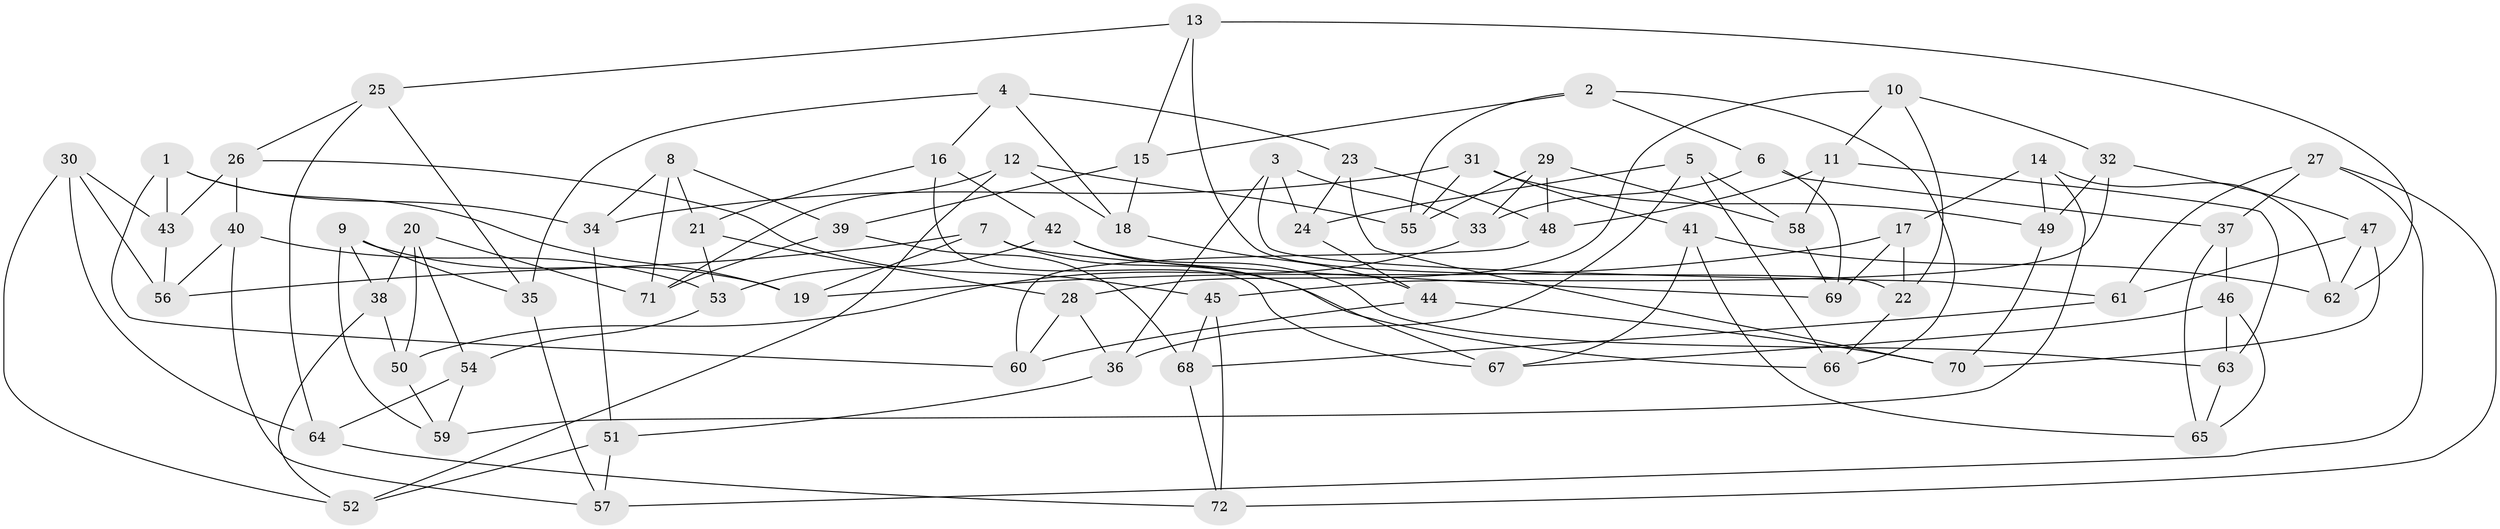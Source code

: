 // coarse degree distribution, {6: 0.5116279069767442, 5: 0.13953488372093023, 4: 0.3023255813953488, 3: 0.046511627906976744}
// Generated by graph-tools (version 1.1) at 2025/42/03/06/25 10:42:24]
// undirected, 72 vertices, 144 edges
graph export_dot {
graph [start="1"]
  node [color=gray90,style=filled];
  1;
  2;
  3;
  4;
  5;
  6;
  7;
  8;
  9;
  10;
  11;
  12;
  13;
  14;
  15;
  16;
  17;
  18;
  19;
  20;
  21;
  22;
  23;
  24;
  25;
  26;
  27;
  28;
  29;
  30;
  31;
  32;
  33;
  34;
  35;
  36;
  37;
  38;
  39;
  40;
  41;
  42;
  43;
  44;
  45;
  46;
  47;
  48;
  49;
  50;
  51;
  52;
  53;
  54;
  55;
  56;
  57;
  58;
  59;
  60;
  61;
  62;
  63;
  64;
  65;
  66;
  67;
  68;
  69;
  70;
  71;
  72;
  1 -- 19;
  1 -- 43;
  1 -- 60;
  1 -- 34;
  2 -- 6;
  2 -- 55;
  2 -- 15;
  2 -- 66;
  3 -- 24;
  3 -- 36;
  3 -- 61;
  3 -- 33;
  4 -- 23;
  4 -- 35;
  4 -- 18;
  4 -- 16;
  5 -- 36;
  5 -- 58;
  5 -- 66;
  5 -- 24;
  6 -- 33;
  6 -- 37;
  6 -- 69;
  7 -- 66;
  7 -- 56;
  7 -- 69;
  7 -- 19;
  8 -- 39;
  8 -- 21;
  8 -- 71;
  8 -- 34;
  9 -- 59;
  9 -- 19;
  9 -- 35;
  9 -- 38;
  10 -- 32;
  10 -- 11;
  10 -- 22;
  10 -- 28;
  11 -- 63;
  11 -- 48;
  11 -- 58;
  12 -- 18;
  12 -- 71;
  12 -- 55;
  12 -- 52;
  13 -- 25;
  13 -- 22;
  13 -- 62;
  13 -- 15;
  14 -- 17;
  14 -- 49;
  14 -- 62;
  14 -- 59;
  15 -- 39;
  15 -- 18;
  16 -- 42;
  16 -- 67;
  16 -- 21;
  17 -- 22;
  17 -- 19;
  17 -- 69;
  18 -- 44;
  20 -- 71;
  20 -- 54;
  20 -- 50;
  20 -- 38;
  21 -- 28;
  21 -- 53;
  22 -- 66;
  23 -- 24;
  23 -- 70;
  23 -- 48;
  24 -- 44;
  25 -- 35;
  25 -- 26;
  25 -- 64;
  26 -- 43;
  26 -- 45;
  26 -- 40;
  27 -- 57;
  27 -- 37;
  27 -- 72;
  27 -- 61;
  28 -- 60;
  28 -- 36;
  29 -- 48;
  29 -- 55;
  29 -- 58;
  29 -- 33;
  30 -- 56;
  30 -- 64;
  30 -- 52;
  30 -- 43;
  31 -- 41;
  31 -- 34;
  31 -- 55;
  31 -- 49;
  32 -- 45;
  32 -- 49;
  32 -- 47;
  33 -- 50;
  34 -- 51;
  35 -- 57;
  36 -- 51;
  37 -- 46;
  37 -- 65;
  38 -- 50;
  38 -- 52;
  39 -- 71;
  39 -- 68;
  40 -- 57;
  40 -- 56;
  40 -- 53;
  41 -- 65;
  41 -- 67;
  41 -- 62;
  42 -- 53;
  42 -- 63;
  42 -- 67;
  43 -- 56;
  44 -- 60;
  44 -- 70;
  45 -- 72;
  45 -- 68;
  46 -- 67;
  46 -- 65;
  46 -- 63;
  47 -- 70;
  47 -- 62;
  47 -- 61;
  48 -- 60;
  49 -- 70;
  50 -- 59;
  51 -- 52;
  51 -- 57;
  53 -- 54;
  54 -- 64;
  54 -- 59;
  58 -- 69;
  61 -- 68;
  63 -- 65;
  64 -- 72;
  68 -- 72;
}
